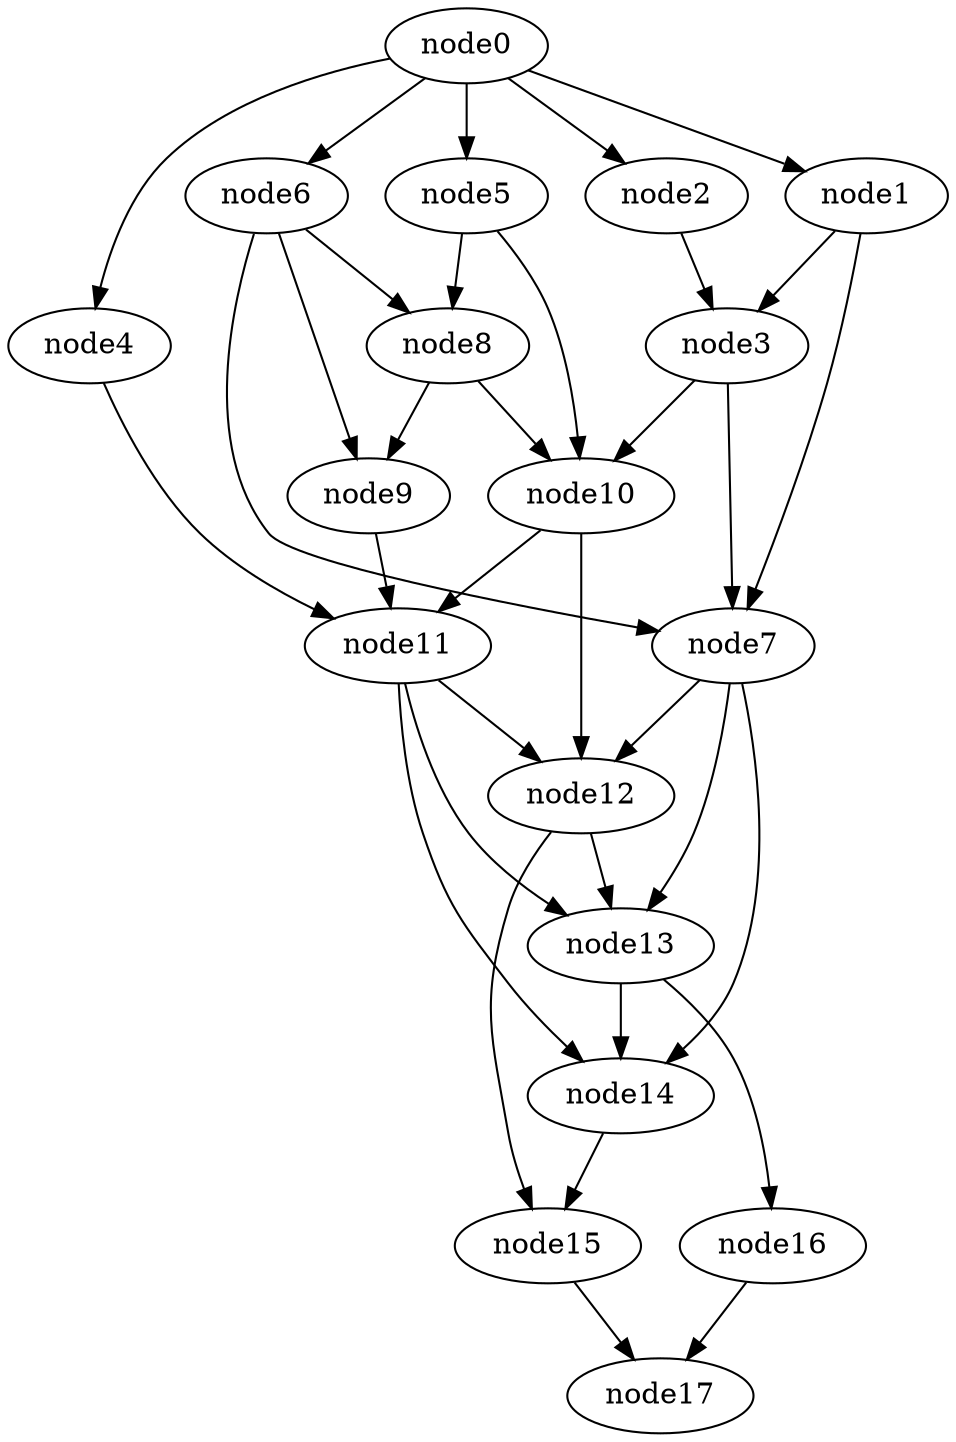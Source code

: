 digraph g{
	node17
	node16 -> node17
	node15 -> node17
	node14 -> node15
	node13 -> node16
	node13 -> node14
	node12 -> node15
	node12 -> node13
	node11 -> node14
	node11 -> node13
	node11 -> node12
	node10 -> node12
	node10 -> node11
	node9 -> node11
	node8 -> node10
	node8 -> node9
	node7 -> node14
	node7 -> node13
	node7 -> node12
	node6 -> node9
	node6 -> node8
	node6 -> node7
	node5 -> node10
	node5 -> node8
	node4 -> node11
	node3 -> node10
	node3 -> node7
	node2 -> node3
	node1 -> node7
	node1 -> node3
	node0 -> node6
	node0 -> node5
	node0 -> node4
	node0 -> node2
	node0 -> node1
}
